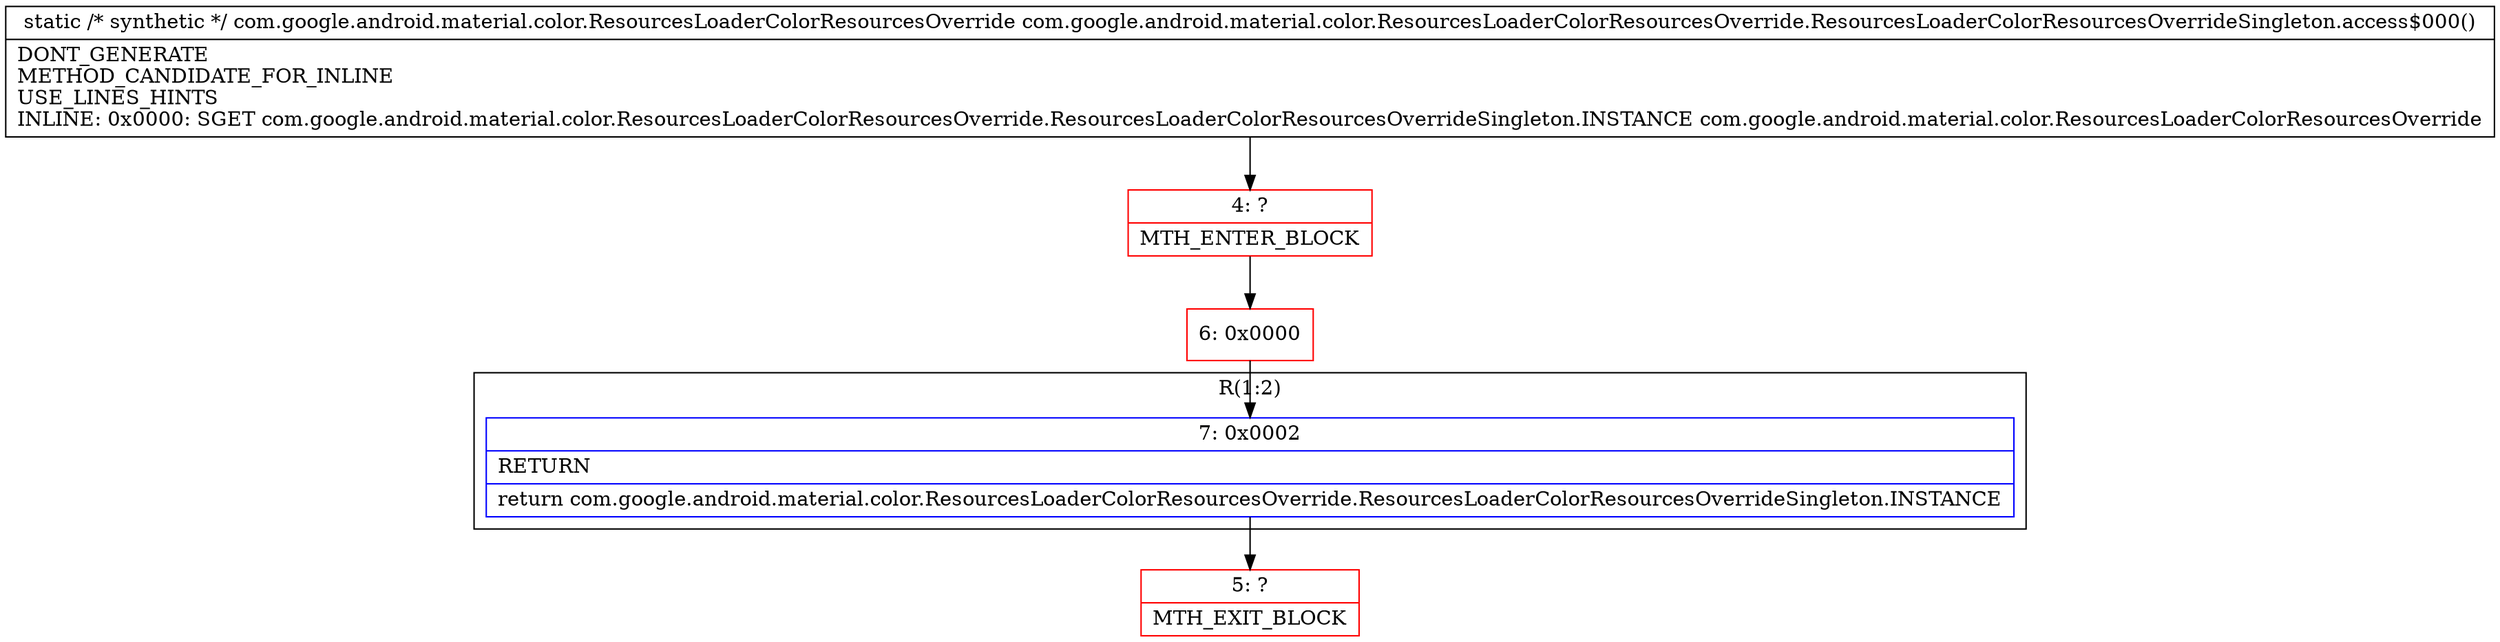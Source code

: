 digraph "CFG forcom.google.android.material.color.ResourcesLoaderColorResourcesOverride.ResourcesLoaderColorResourcesOverrideSingleton.access$000()Lcom\/google\/android\/material\/color\/ResourcesLoaderColorResourcesOverride;" {
subgraph cluster_Region_985114305 {
label = "R(1:2)";
node [shape=record,color=blue];
Node_7 [shape=record,label="{7\:\ 0x0002|RETURN\l|return com.google.android.material.color.ResourcesLoaderColorResourcesOverride.ResourcesLoaderColorResourcesOverrideSingleton.INSTANCE\l}"];
}
Node_4 [shape=record,color=red,label="{4\:\ ?|MTH_ENTER_BLOCK\l}"];
Node_6 [shape=record,color=red,label="{6\:\ 0x0000}"];
Node_5 [shape=record,color=red,label="{5\:\ ?|MTH_EXIT_BLOCK\l}"];
MethodNode[shape=record,label="{static \/* synthetic *\/ com.google.android.material.color.ResourcesLoaderColorResourcesOverride com.google.android.material.color.ResourcesLoaderColorResourcesOverride.ResourcesLoaderColorResourcesOverrideSingleton.access$000()  | DONT_GENERATE\lMETHOD_CANDIDATE_FOR_INLINE\lUSE_LINES_HINTS\lINLINE: 0x0000: SGET   com.google.android.material.color.ResourcesLoaderColorResourcesOverride.ResourcesLoaderColorResourcesOverrideSingleton.INSTANCE com.google.android.material.color.ResourcesLoaderColorResourcesOverride\l}"];
MethodNode -> Node_4;Node_7 -> Node_5;
Node_4 -> Node_6;
Node_6 -> Node_7;
}

